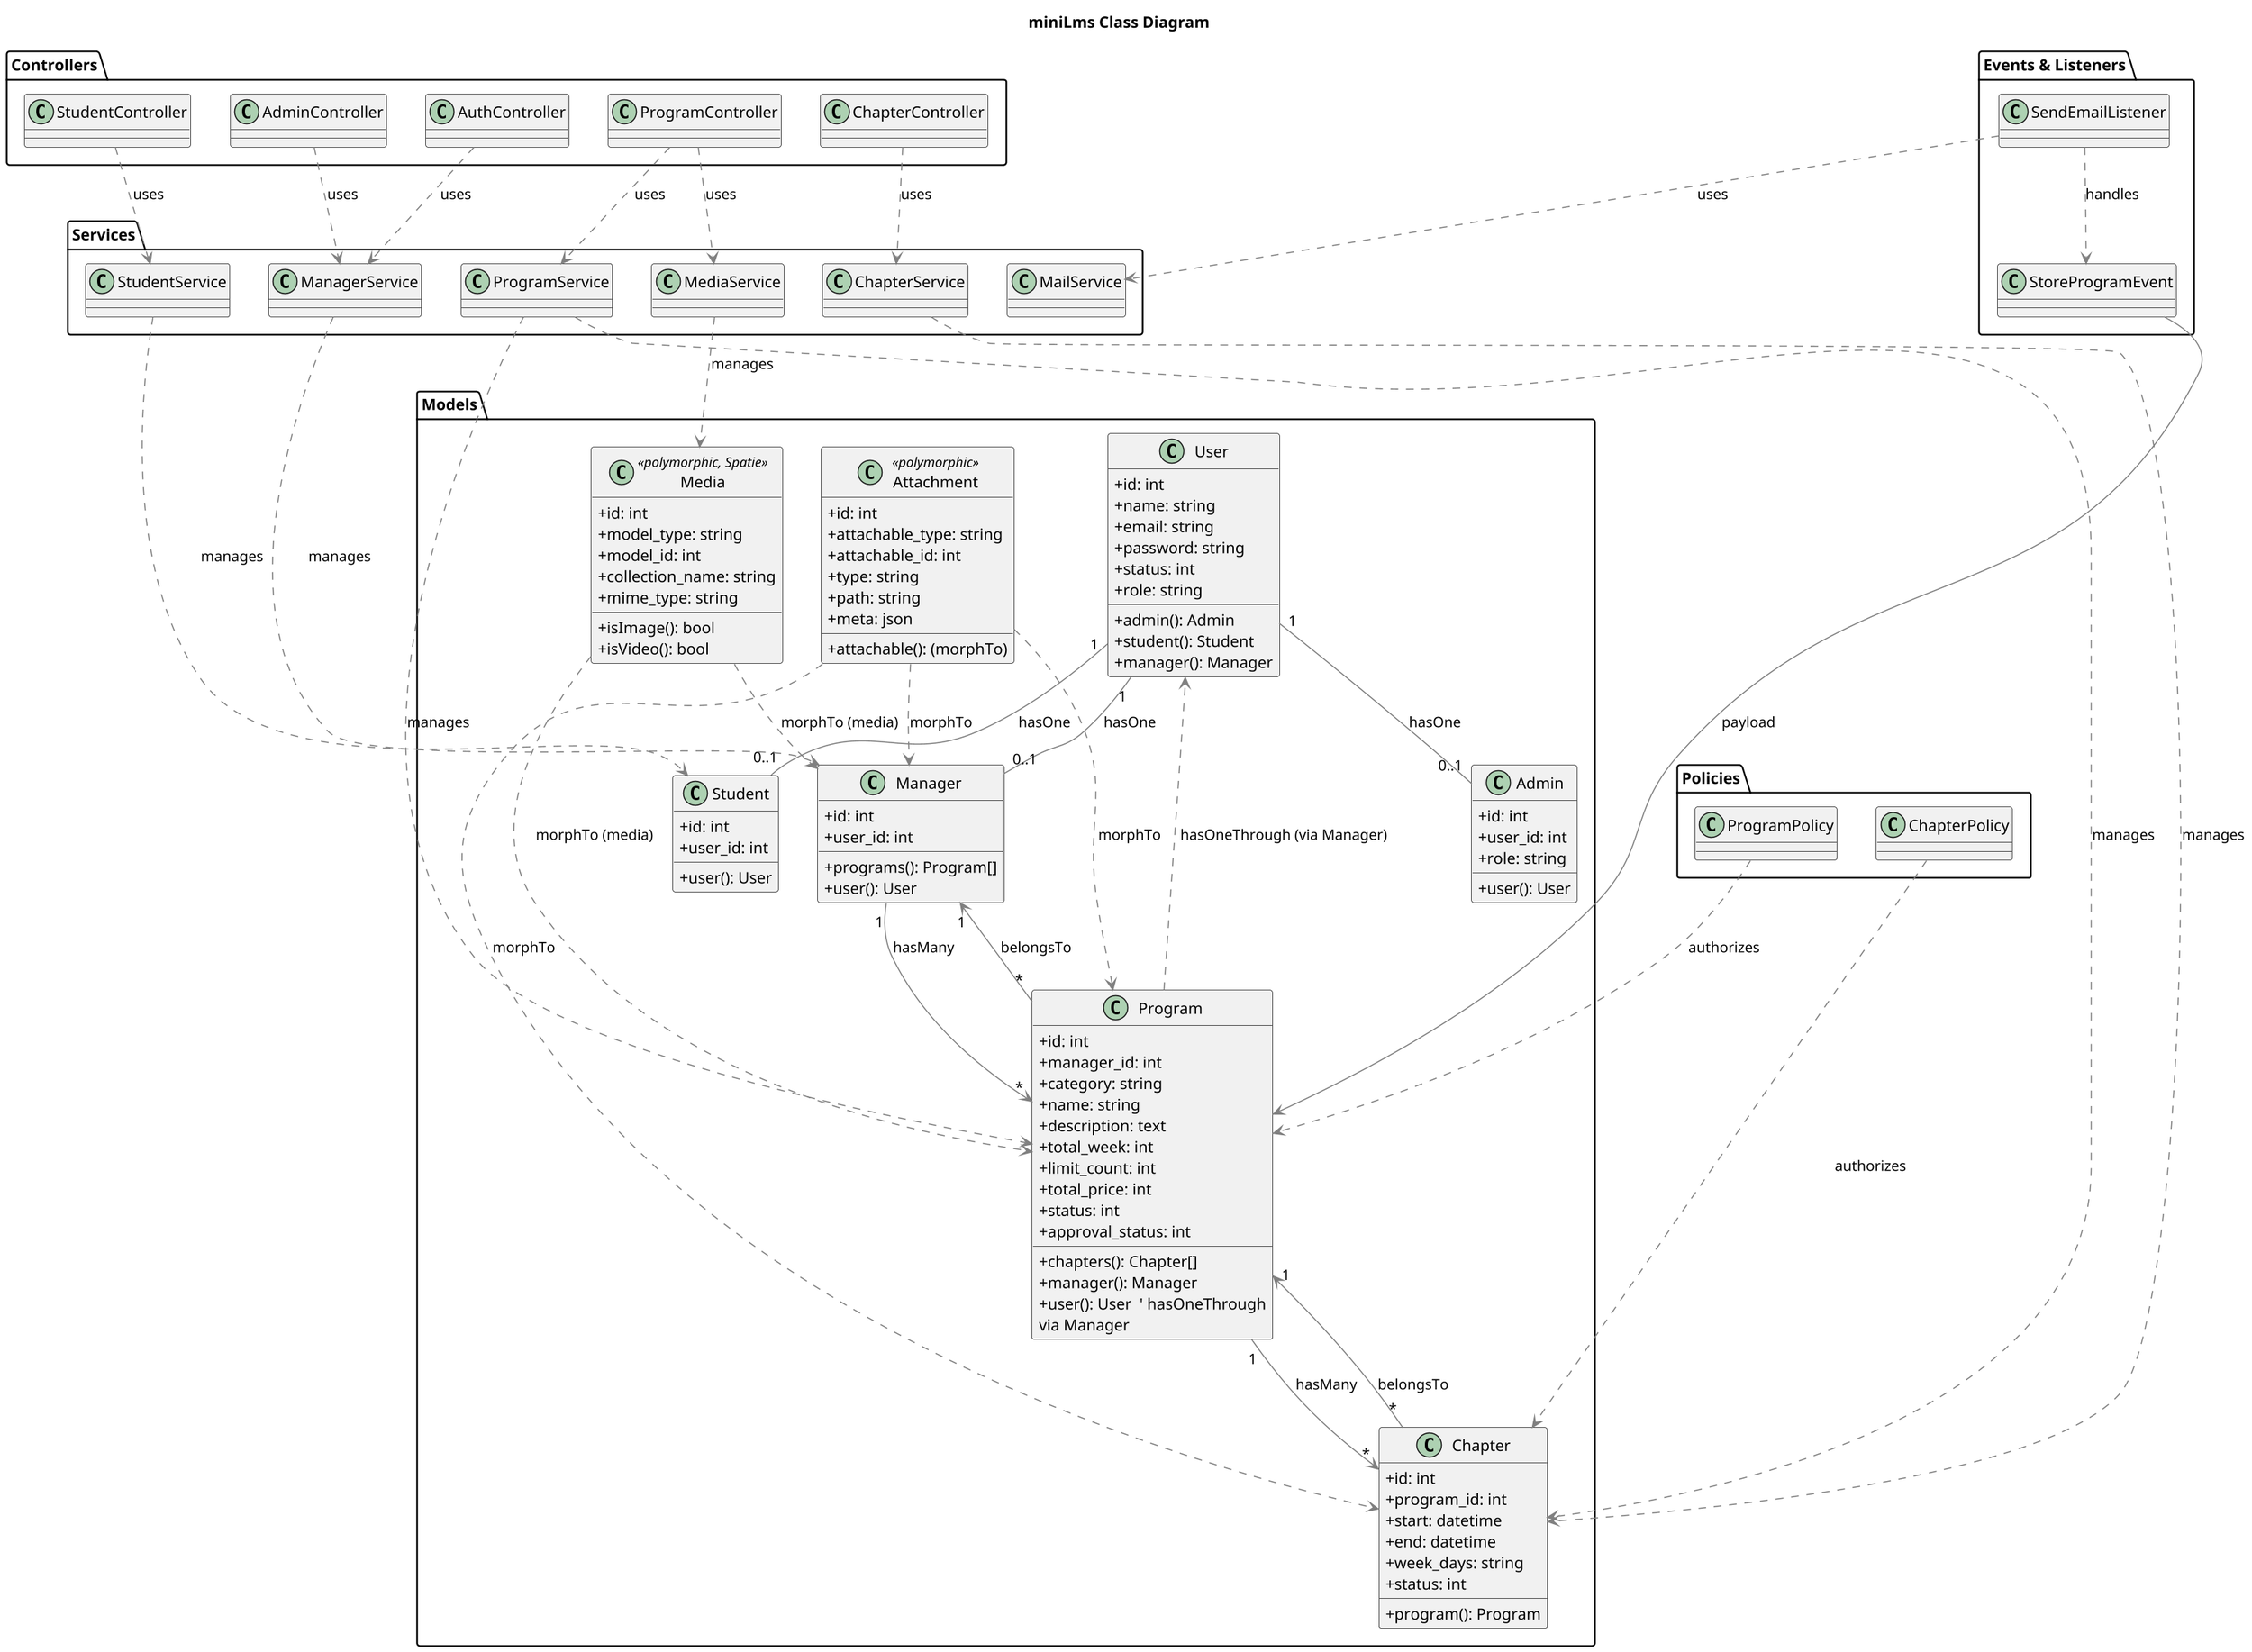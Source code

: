 @startuml
' miniLms Class Diagram (PlantUML)
' View tip: VS Code PlantUML extension (jebbs.plantuml) → "PlantUML: Preview Current Diagram"

skinparam dpi 150
skinparam classAttributeIconSize 0
skinparam ArrowColor Gray
skinparam classFontSize 14
skinparam wrapWidth 220
skinparam defaultTextAlignment left

top to bottom direction

title miniLms Class Diagram

package "Models" {
  class User {
    +id: int
    +name: string
    +email: string
    +password: string
    +status: int
    +role: string
    +admin(): Admin
    +student(): Student
    +manager(): Manager
  }

  class Admin {
    +id: int
    +user_id: int
    +role: string
    +user(): User
  }

  class Student {
    +id: int
    +user_id: int
    +user(): User
  }

  class Manager {
    +id: int
    +user_id: int
    +programs(): Program[]
    +user(): User
  }

  class Program {
    +id: int
    +manager_id: int
    +category: string
    +name: string
    +description: text
    +total_week: int
    +limit_count: int
    +total_price: int
    +status: int
    +approval_status: int
    +chapters(): Chapter[]
    +manager(): Manager
    +user(): User  ' hasOneThrough via Manager
  }

  class Chapter {
    +id: int
    +program_id: int
    +start: datetime
    +end: datetime
    +week_days: string
    +status: int
    +program(): Program
  }

  class Attachment <<polymorphic>> {
    +id: int
    +attachable_type: string
    +attachable_id: int
    +type: string
    +path: string
    +meta: json
    +attachable(): (morphTo)
  }

  class Media <<polymorphic, Spatie>> {
    +id: int
    +model_type: string
    +model_id: int
    +collection_name: string
    +mime_type: string
    +isImage(): bool
    +isVideo(): bool
  }
}

package "Controllers" {
  class AdminController
  class ProgramController
  class ChapterController
  class StudentController
  class AuthController
}

package "Services" {
  class ProgramService
  class ChapterService
  class StudentService
  class ManagerService
  class MediaService
  class MailService
}

package "Policies" {
  class ProgramPolicy
  class ChapterPolicy
}

package "Events & Listeners" {
  class StoreProgramEvent
  class SendEmailListener
}

' === Relations (Models)
User "1" -- "0..1" Admin : hasOne
User "1" -- "0..1" Student : hasOne
User "1" -- "0..1" Manager : hasOne

Manager "1" --> "*" Program : hasMany
Program "*" --> "1" Manager : belongsTo

Program "1" --> "*" Chapter : hasMany
Chapter "*" --> "1" Program : belongsTo

Program ..> User : hasOneThrough (via Manager)

' Polymorphic relations
Attachment ..> Program : morphTo
Attachment ..> Chapter : morphTo
Attachment ..> Manager : morphTo

Media ..> Program : morphTo (media)
Media ..> Manager : morphTo (media)

' === Controllers use Services
ProgramController ..> ProgramService : uses
ProgramController ..> MediaService : uses
ChapterController ..> ChapterService : uses
StudentController ..> StudentService : uses
AdminController ..> ManagerService : uses
AuthController ..> ManagerService : uses

' === Services work with Models
ProgramService ..> Program : manages
ProgramService ..> Chapter : manages
ChapterService ..> Chapter : manages
StudentService ..> Student : manages
ManagerService ..> Manager : manages
MediaService ..> Media : manages

' === Policies authorize access
ProgramPolicy ..> Program : authorizes
ChapterPolicy ..> Chapter : authorizes

' === Events / Listeners
StoreProgramEvent --> Program : payload
SendEmailListener ..> StoreProgramEvent : handles
SendEmailListener ..> MailService : uses

@enduml
